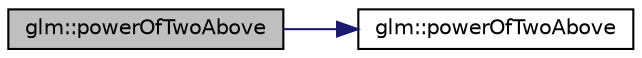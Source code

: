 digraph "glm::powerOfTwoAbove"
{
 // LATEX_PDF_SIZE
  edge [fontname="Helvetica",fontsize="10",labelfontname="Helvetica",labelfontsize="10"];
  node [fontname="Helvetica",fontsize="10",shape=record];
  rankdir="LR";
  Node1 [label="glm::powerOfTwoAbove",height=0.2,width=0.4,color="black", fillcolor="grey75", style="filled", fontcolor="black",tooltip=" "];
  Node1 -> Node2 [color="midnightblue",fontsize="10",style="solid",fontname="Helvetica"];
  Node2 [label="glm::powerOfTwoAbove",height=0.2,width=0.4,color="black", fillcolor="white", style="filled",URL="$group__gtx__bit.html#ga8cda2459871f574a0aecbe702ac93291",tooltip=" "];
}
